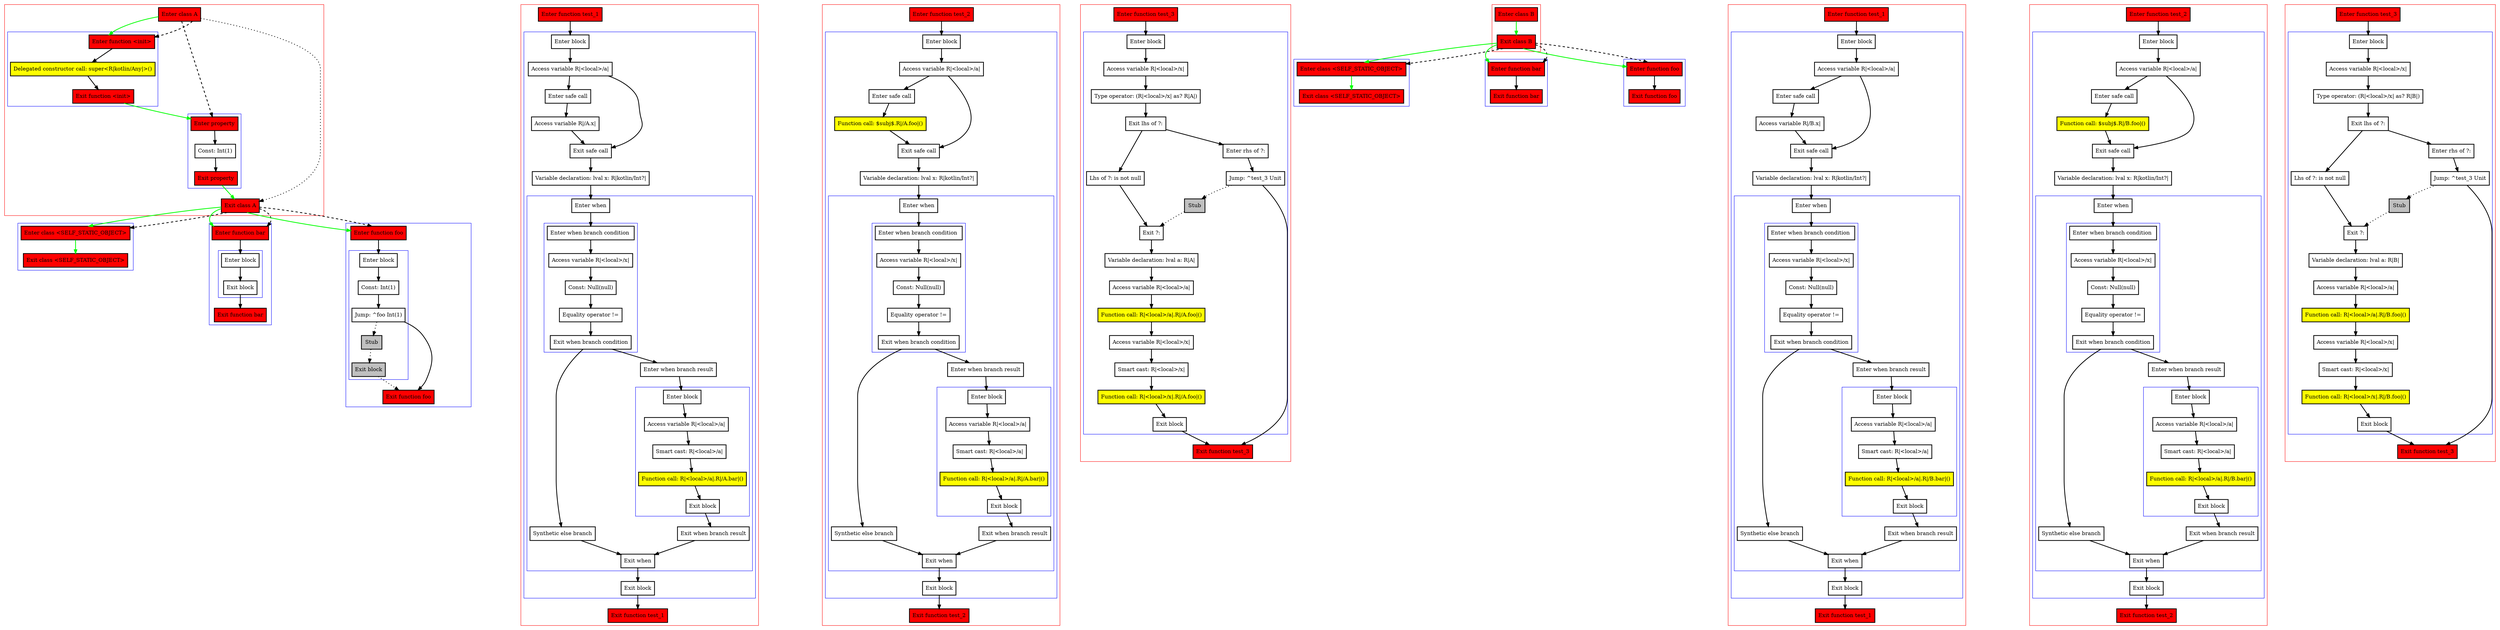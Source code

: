 digraph assignSafeCall_kt {
    graph [nodesep=3]
    node [shape=box penwidth=2]
    edge [penwidth=2]

    subgraph cluster_0 {
        color=red
        0 [label="Enter class A" style="filled" fillcolor=red];
        subgraph cluster_1 {
            color=blue
            1 [label="Enter function <init>" style="filled" fillcolor=red];
            2 [label="Delegated constructor call: super<R|kotlin/Any|>()" style="filled" fillcolor=yellow];
            3 [label="Exit function <init>" style="filled" fillcolor=red];
        }
        subgraph cluster_2 {
            color=blue
            4 [label="Enter property" style="filled" fillcolor=red];
            5 [label="Const: Int(1)"];
            6 [label="Exit property" style="filled" fillcolor=red];
        }
        7 [label="Exit class A" style="filled" fillcolor=red];
    }
    subgraph cluster_3 {
        color=blue
        8 [label="Enter class <SELF_STATIC_OBJECT>" style="filled" fillcolor=red];
        9 [label="Exit class <SELF_STATIC_OBJECT>" style="filled" fillcolor=red];
    }
    subgraph cluster_4 {
        color=blue
        10 [label="Enter function bar" style="filled" fillcolor=red];
        subgraph cluster_5 {
            color=blue
            11 [label="Enter block"];
            12 [label="Exit block"];
        }
        13 [label="Exit function bar" style="filled" fillcolor=red];
    }
    subgraph cluster_6 {
        color=blue
        14 [label="Enter function foo" style="filled" fillcolor=red];
        subgraph cluster_7 {
            color=blue
            15 [label="Enter block"];
            16 [label="Const: Int(1)"];
            17 [label="Jump: ^foo Int(1)"];
            18 [label="Stub" style="filled" fillcolor=gray];
            19 [label="Exit block" style="filled" fillcolor=gray];
        }
        20 [label="Exit function foo" style="filled" fillcolor=red];
    }
    0 -> {1} [color=green];
    0 -> {7} [style=dotted];
    0 -> {1 4} [style=dashed];
    1 -> {2};
    2 -> {3};
    3 -> {4} [color=green];
    4 -> {5};
    5 -> {6};
    6 -> {7} [color=green];
    7 -> {8 10 14} [color=green];
    7 -> {8 10 14} [style=dashed];
    8 -> {9} [color=green];
    10 -> {11};
    11 -> {12};
    12 -> {13};
    14 -> {15};
    15 -> {16};
    16 -> {17};
    17 -> {20};
    17 -> {18} [style=dotted];
    18 -> {19} [style=dotted];
    19 -> {20} [style=dotted];

    subgraph cluster_8 {
        color=red
        21 [label="Enter function test_1" style="filled" fillcolor=red];
        subgraph cluster_9 {
            color=blue
            22 [label="Enter block"];
            23 [label="Access variable R|<local>/a|"];
            24 [label="Enter safe call"];
            25 [label="Access variable R|/A.x|"];
            26 [label="Exit safe call"];
            27 [label="Variable declaration: lval x: R|kotlin/Int?|"];
            subgraph cluster_10 {
                color=blue
                28 [label="Enter when"];
                subgraph cluster_11 {
                    color=blue
                    29 [label="Enter when branch condition "];
                    30 [label="Access variable R|<local>/x|"];
                    31 [label="Const: Null(null)"];
                    32 [label="Equality operator !="];
                    33 [label="Exit when branch condition"];
                }
                34 [label="Synthetic else branch"];
                35 [label="Enter when branch result"];
                subgraph cluster_12 {
                    color=blue
                    36 [label="Enter block"];
                    37 [label="Access variable R|<local>/a|"];
                    38 [label="Smart cast: R|<local>/a|"];
                    39 [label="Function call: R|<local>/a|.R|/A.bar|()" style="filled" fillcolor=yellow];
                    40 [label="Exit block"];
                }
                41 [label="Exit when branch result"];
                42 [label="Exit when"];
            }
            43 [label="Exit block"];
        }
        44 [label="Exit function test_1" style="filled" fillcolor=red];
    }
    21 -> {22};
    22 -> {23};
    23 -> {24 26};
    24 -> {25};
    25 -> {26};
    26 -> {27};
    27 -> {28};
    28 -> {29};
    29 -> {30};
    30 -> {31};
    31 -> {32};
    32 -> {33};
    33 -> {34 35};
    34 -> {42};
    35 -> {36};
    36 -> {37};
    37 -> {38};
    38 -> {39};
    39 -> {40};
    40 -> {41};
    41 -> {42};
    42 -> {43};
    43 -> {44};

    subgraph cluster_13 {
        color=red
        45 [label="Enter function test_2" style="filled" fillcolor=red];
        subgraph cluster_14 {
            color=blue
            46 [label="Enter block"];
            47 [label="Access variable R|<local>/a|"];
            48 [label="Enter safe call"];
            49 [label="Function call: $subj$.R|/A.foo|()" style="filled" fillcolor=yellow];
            50 [label="Exit safe call"];
            51 [label="Variable declaration: lval x: R|kotlin/Int?|"];
            subgraph cluster_15 {
                color=blue
                52 [label="Enter when"];
                subgraph cluster_16 {
                    color=blue
                    53 [label="Enter when branch condition "];
                    54 [label="Access variable R|<local>/x|"];
                    55 [label="Const: Null(null)"];
                    56 [label="Equality operator !="];
                    57 [label="Exit when branch condition"];
                }
                58 [label="Synthetic else branch"];
                59 [label="Enter when branch result"];
                subgraph cluster_17 {
                    color=blue
                    60 [label="Enter block"];
                    61 [label="Access variable R|<local>/a|"];
                    62 [label="Smart cast: R|<local>/a|"];
                    63 [label="Function call: R|<local>/a|.R|/A.bar|()" style="filled" fillcolor=yellow];
                    64 [label="Exit block"];
                }
                65 [label="Exit when branch result"];
                66 [label="Exit when"];
            }
            67 [label="Exit block"];
        }
        68 [label="Exit function test_2" style="filled" fillcolor=red];
    }
    45 -> {46};
    46 -> {47};
    47 -> {48 50};
    48 -> {49};
    49 -> {50};
    50 -> {51};
    51 -> {52};
    52 -> {53};
    53 -> {54};
    54 -> {55};
    55 -> {56};
    56 -> {57};
    57 -> {58 59};
    58 -> {66};
    59 -> {60};
    60 -> {61};
    61 -> {62};
    62 -> {63};
    63 -> {64};
    64 -> {65};
    65 -> {66};
    66 -> {67};
    67 -> {68};

    subgraph cluster_18 {
        color=red
        69 [label="Enter function test_3" style="filled" fillcolor=red];
        subgraph cluster_19 {
            color=blue
            70 [label="Enter block"];
            71 [label="Access variable R|<local>/x|"];
            72 [label="Type operator: (R|<local>/x| as? R|A|)"];
            73 [label="Exit lhs of ?:"];
            74 [label="Enter rhs of ?:"];
            75 [label="Jump: ^test_3 Unit"];
            76 [label="Stub" style="filled" fillcolor=gray];
            77 [label="Lhs of ?: is not null"];
            78 [label="Exit ?:"];
            79 [label="Variable declaration: lval a: R|A|"];
            80 [label="Access variable R|<local>/a|"];
            81 [label="Function call: R|<local>/a|.R|/A.foo|()" style="filled" fillcolor=yellow];
            82 [label="Access variable R|<local>/x|"];
            83 [label="Smart cast: R|<local>/x|"];
            84 [label="Function call: R|<local>/x|.R|/A.foo|()" style="filled" fillcolor=yellow];
            85 [label="Exit block"];
        }
        86 [label="Exit function test_3" style="filled" fillcolor=red];
    }
    69 -> {70};
    70 -> {71};
    71 -> {72};
    72 -> {73};
    73 -> {74 77};
    74 -> {75};
    75 -> {86};
    75 -> {76} [style=dotted];
    76 -> {78} [style=dotted];
    77 -> {78};
    78 -> {79};
    79 -> {80};
    80 -> {81};
    81 -> {82};
    82 -> {83};
    83 -> {84};
    84 -> {85};
    85 -> {86};

    subgraph cluster_20 {
        color=red
        87 [label="Enter class B" style="filled" fillcolor=red];
        88 [label="Exit class B" style="filled" fillcolor=red];
    }
    subgraph cluster_21 {
        color=blue
        89 [label="Enter class <SELF_STATIC_OBJECT>" style="filled" fillcolor=red];
        90 [label="Exit class <SELF_STATIC_OBJECT>" style="filled" fillcolor=red];
    }
    subgraph cluster_22 {
        color=blue
        91 [label="Enter function bar" style="filled" fillcolor=red];
        92 [label="Exit function bar" style="filled" fillcolor=red];
    }
    subgraph cluster_23 {
        color=blue
        93 [label="Enter function foo" style="filled" fillcolor=red];
        94 [label="Exit function foo" style="filled" fillcolor=red];
    }
    87 -> {88} [color=green];
    88 -> {89 91 93} [color=green];
    88 -> {89 91 93} [style=dashed];
    89 -> {90} [color=green];
    91 -> {92};
    93 -> {94};

    subgraph cluster_24 {
        color=red
        95 [label="Enter function test_1" style="filled" fillcolor=red];
        subgraph cluster_25 {
            color=blue
            96 [label="Enter block"];
            97 [label="Access variable R|<local>/a|"];
            98 [label="Enter safe call"];
            99 [label="Access variable R|/B.x|"];
            100 [label="Exit safe call"];
            101 [label="Variable declaration: lval x: R|kotlin/Int?|"];
            subgraph cluster_26 {
                color=blue
                102 [label="Enter when"];
                subgraph cluster_27 {
                    color=blue
                    103 [label="Enter when branch condition "];
                    104 [label="Access variable R|<local>/x|"];
                    105 [label="Const: Null(null)"];
                    106 [label="Equality operator !="];
                    107 [label="Exit when branch condition"];
                }
                108 [label="Synthetic else branch"];
                109 [label="Enter when branch result"];
                subgraph cluster_28 {
                    color=blue
                    110 [label="Enter block"];
                    111 [label="Access variable R|<local>/a|"];
                    112 [label="Smart cast: R|<local>/a|"];
                    113 [label="Function call: R|<local>/a|.R|/B.bar|()" style="filled" fillcolor=yellow];
                    114 [label="Exit block"];
                }
                115 [label="Exit when branch result"];
                116 [label="Exit when"];
            }
            117 [label="Exit block"];
        }
        118 [label="Exit function test_1" style="filled" fillcolor=red];
    }
    95 -> {96};
    96 -> {97};
    97 -> {98 100};
    98 -> {99};
    99 -> {100};
    100 -> {101};
    101 -> {102};
    102 -> {103};
    103 -> {104};
    104 -> {105};
    105 -> {106};
    106 -> {107};
    107 -> {108 109};
    108 -> {116};
    109 -> {110};
    110 -> {111};
    111 -> {112};
    112 -> {113};
    113 -> {114};
    114 -> {115};
    115 -> {116};
    116 -> {117};
    117 -> {118};

    subgraph cluster_29 {
        color=red
        119 [label="Enter function test_2" style="filled" fillcolor=red];
        subgraph cluster_30 {
            color=blue
            120 [label="Enter block"];
            121 [label="Access variable R|<local>/a|"];
            122 [label="Enter safe call"];
            123 [label="Function call: $subj$.R|/B.foo|()" style="filled" fillcolor=yellow];
            124 [label="Exit safe call"];
            125 [label="Variable declaration: lval x: R|kotlin/Int?|"];
            subgraph cluster_31 {
                color=blue
                126 [label="Enter when"];
                subgraph cluster_32 {
                    color=blue
                    127 [label="Enter when branch condition "];
                    128 [label="Access variable R|<local>/x|"];
                    129 [label="Const: Null(null)"];
                    130 [label="Equality operator !="];
                    131 [label="Exit when branch condition"];
                }
                132 [label="Synthetic else branch"];
                133 [label="Enter when branch result"];
                subgraph cluster_33 {
                    color=blue
                    134 [label="Enter block"];
                    135 [label="Access variable R|<local>/a|"];
                    136 [label="Smart cast: R|<local>/a|"];
                    137 [label="Function call: R|<local>/a|.R|/B.bar|()" style="filled" fillcolor=yellow];
                    138 [label="Exit block"];
                }
                139 [label="Exit when branch result"];
                140 [label="Exit when"];
            }
            141 [label="Exit block"];
        }
        142 [label="Exit function test_2" style="filled" fillcolor=red];
    }
    119 -> {120};
    120 -> {121};
    121 -> {122 124};
    122 -> {123};
    123 -> {124};
    124 -> {125};
    125 -> {126};
    126 -> {127};
    127 -> {128};
    128 -> {129};
    129 -> {130};
    130 -> {131};
    131 -> {132 133};
    132 -> {140};
    133 -> {134};
    134 -> {135};
    135 -> {136};
    136 -> {137};
    137 -> {138};
    138 -> {139};
    139 -> {140};
    140 -> {141};
    141 -> {142};

    subgraph cluster_34 {
        color=red
        143 [label="Enter function test_3" style="filled" fillcolor=red];
        subgraph cluster_35 {
            color=blue
            144 [label="Enter block"];
            145 [label="Access variable R|<local>/x|"];
            146 [label="Type operator: (R|<local>/x| as? R|B|)"];
            147 [label="Exit lhs of ?:"];
            148 [label="Enter rhs of ?:"];
            149 [label="Jump: ^test_3 Unit"];
            150 [label="Stub" style="filled" fillcolor=gray];
            151 [label="Lhs of ?: is not null"];
            152 [label="Exit ?:"];
            153 [label="Variable declaration: lval a: R|B|"];
            154 [label="Access variable R|<local>/a|"];
            155 [label="Function call: R|<local>/a|.R|/B.foo|()" style="filled" fillcolor=yellow];
            156 [label="Access variable R|<local>/x|"];
            157 [label="Smart cast: R|<local>/x|"];
            158 [label="Function call: R|<local>/x|.R|/B.foo|()" style="filled" fillcolor=yellow];
            159 [label="Exit block"];
        }
        160 [label="Exit function test_3" style="filled" fillcolor=red];
    }
    143 -> {144};
    144 -> {145};
    145 -> {146};
    146 -> {147};
    147 -> {148 151};
    148 -> {149};
    149 -> {160};
    149 -> {150} [style=dotted];
    150 -> {152} [style=dotted];
    151 -> {152};
    152 -> {153};
    153 -> {154};
    154 -> {155};
    155 -> {156};
    156 -> {157};
    157 -> {158};
    158 -> {159};
    159 -> {160};

}
